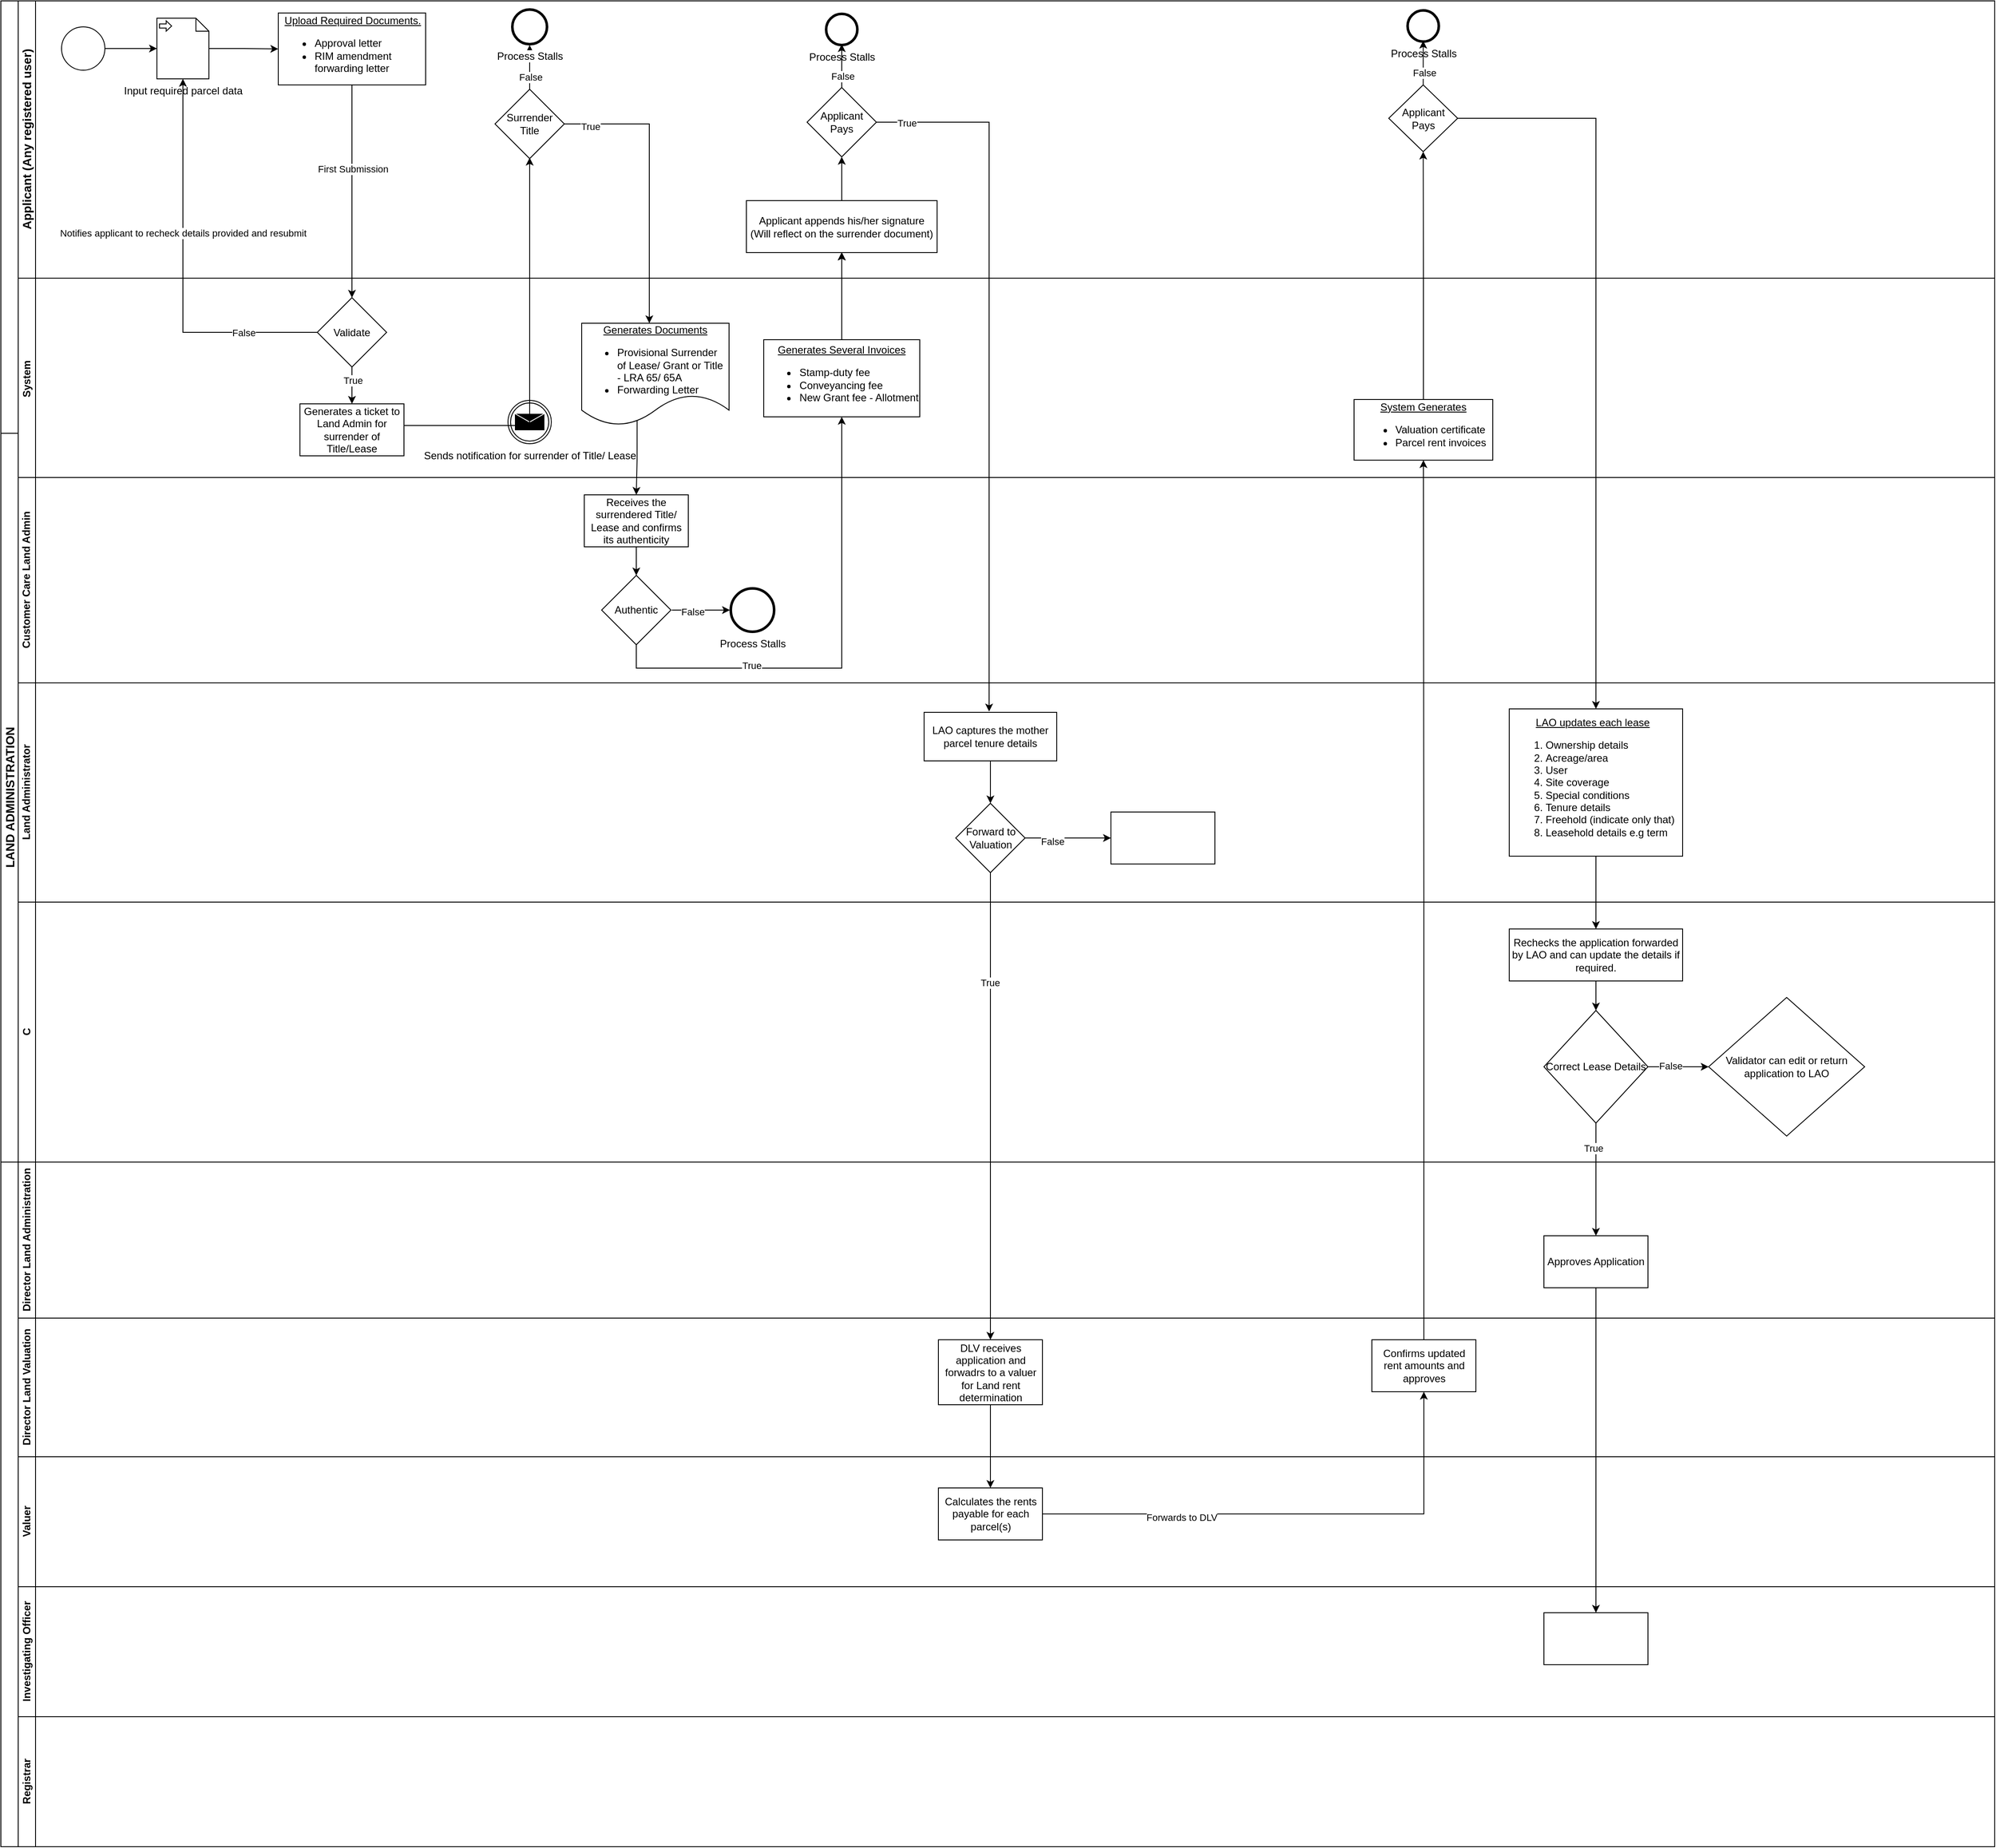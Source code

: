 <mxfile version="21.6.6" type="github">
  <diagram name="Page-1" id="QfS9Sa3TnVQrU7oADAke">
    <mxGraphModel dx="821" dy="2032" grid="1" gridSize="10" guides="1" tooltips="1" connect="1" arrows="1" fold="1" page="1" pageScale="1" pageWidth="850" pageHeight="1100" math="0" shadow="0">
      <root>
        <mxCell id="0" />
        <mxCell id="1" parent="0" />
        <mxCell id="KfbNvTpqd5w1IkqLsqLH-63" value="" style="swimlane;html=1;childLayout=stackLayout;resizeParent=1;resizeParentMax=0;horizontal=0;startSize=20;horizontalStack=0;whiteSpace=wrap;" vertex="1" parent="1">
          <mxGeometry x="40" y="-30" width="2300" height="2130" as="geometry" />
        </mxCell>
        <mxCell id="KfbNvTpqd5w1IkqLsqLH-64" value="&lt;font style=&quot;font-size: 14px;&quot;&gt;Applicant (Any registered user)&lt;/font&gt;" style="swimlane;html=1;startSize=20;horizontal=0;" vertex="1" parent="KfbNvTpqd5w1IkqLsqLH-63">
          <mxGeometry x="20" width="2280" height="320" as="geometry" />
        </mxCell>
        <mxCell id="KfbNvTpqd5w1IkqLsqLH-75" value="" style="edgeStyle=orthogonalEdgeStyle;rounded=0;orthogonalLoop=1;jettySize=auto;html=1;" edge="1" parent="KfbNvTpqd5w1IkqLsqLH-64" source="KfbNvTpqd5w1IkqLsqLH-72">
          <mxGeometry relative="1" as="geometry">
            <mxPoint x="160" y="55" as="targetPoint" />
          </mxGeometry>
        </mxCell>
        <mxCell id="KfbNvTpqd5w1IkqLsqLH-72" value="" style="points=[[0.145,0.145,0],[0.5,0,0],[0.855,0.145,0],[1,0.5,0],[0.855,0.855,0],[0.5,1,0],[0.145,0.855,0],[0,0.5,0]];shape=mxgraph.bpmn.event;html=1;verticalLabelPosition=bottom;labelBackgroundColor=#ffffff;verticalAlign=top;align=center;perimeter=ellipsePerimeter;outlineConnect=0;aspect=fixed;outline=standard;symbol=general;" vertex="1" parent="KfbNvTpqd5w1IkqLsqLH-64">
          <mxGeometry x="50" y="30" width="50" height="50" as="geometry" />
        </mxCell>
        <mxCell id="KfbNvTpqd5w1IkqLsqLH-76" value="&lt;div style=&quot;text-align: center;&quot;&gt;&lt;span style=&quot;background-color: initial;&quot;&gt;&lt;u&gt;Upload Required Documents.&lt;/u&gt;&lt;/span&gt;&lt;/div&gt;&lt;div style=&quot;&quot;&gt;&lt;ul&gt;&lt;li&gt;&lt;span style=&quot;background-color: initial;&quot;&gt;Approval letter&lt;br&gt;&lt;/span&gt;&lt;/li&gt;&lt;li&gt;&lt;span style=&quot;background-color: initial;&quot;&gt;RIM amendment forwarding letter&amp;nbsp;&lt;br&gt;&lt;/span&gt;&lt;/li&gt;&lt;/ul&gt;&lt;/div&gt;" style="whiteSpace=wrap;html=1;align=left;" vertex="1" parent="KfbNvTpqd5w1IkqLsqLH-64">
          <mxGeometry x="300" y="14" width="170" height="83" as="geometry" />
        </mxCell>
        <mxCell id="KfbNvTpqd5w1IkqLsqLH-78" value="" style="edgeStyle=orthogonalEdgeStyle;rounded=0;orthogonalLoop=1;jettySize=auto;html=1;" edge="1" parent="KfbNvTpqd5w1IkqLsqLH-64" source="KfbNvTpqd5w1IkqLsqLH-68" target="KfbNvTpqd5w1IkqLsqLH-76">
          <mxGeometry relative="1" as="geometry" />
        </mxCell>
        <mxCell id="KfbNvTpqd5w1IkqLsqLH-68" value="Input required parcel data" style="shape=mxgraph.bpmn.data;labelPosition=center;verticalLabelPosition=bottom;align=center;verticalAlign=top;size=15;html=1;bpmnTransferType=input;" vertex="1" parent="KfbNvTpqd5w1IkqLsqLH-64">
          <mxGeometry x="160" y="20" width="60" height="70" as="geometry" />
        </mxCell>
        <mxCell id="KfbNvTpqd5w1IkqLsqLH-121" value="" style="edgeStyle=orthogonalEdgeStyle;rounded=0;orthogonalLoop=1;jettySize=auto;html=1;" edge="1" parent="KfbNvTpqd5w1IkqLsqLH-64" source="KfbNvTpqd5w1IkqLsqLH-116">
          <mxGeometry relative="1" as="geometry">
            <mxPoint x="590" y="51" as="targetPoint" />
          </mxGeometry>
        </mxCell>
        <mxCell id="KfbNvTpqd5w1IkqLsqLH-123" value="False" style="edgeLabel;html=1;align=center;verticalAlign=middle;resizable=0;points=[];" vertex="1" connectable="0" parent="KfbNvTpqd5w1IkqLsqLH-121">
          <mxGeometry x="-0.456" y="-1" relative="1" as="geometry">
            <mxPoint as="offset" />
          </mxGeometry>
        </mxCell>
        <mxCell id="KfbNvTpqd5w1IkqLsqLH-116" value="Surrender Title" style="rhombus;whiteSpace=wrap;html=1;align=center;" vertex="1" parent="KfbNvTpqd5w1IkqLsqLH-64">
          <mxGeometry x="550" y="102" width="80" height="80" as="geometry" />
        </mxCell>
        <mxCell id="KfbNvTpqd5w1IkqLsqLH-122" value="Process Stalls" style="points=[[0.145,0.145,0],[0.5,0,0],[0.855,0.145,0],[1,0.5,0],[0.855,0.855,0],[0.5,1,0],[0.145,0.855,0],[0,0.5,0]];shape=mxgraph.bpmn.event;html=1;verticalLabelPosition=bottom;labelBackgroundColor=#ffffff;verticalAlign=top;align=center;perimeter=ellipsePerimeter;outlineConnect=0;aspect=fixed;outline=end;symbol=terminate2;" vertex="1" parent="KfbNvTpqd5w1IkqLsqLH-64">
          <mxGeometry x="570" y="10" width="40" height="40" as="geometry" />
        </mxCell>
        <mxCell id="KfbNvTpqd5w1IkqLsqLH-132" value="Process Stalls" style="points=[[0.145,0.145,0],[0.5,0,0],[0.855,0.145,0],[1,0.5,0],[0.855,0.855,0],[0.5,1,0],[0.145,0.855,0],[0,0.5,0]];shape=mxgraph.bpmn.event;html=1;verticalLabelPosition=bottom;labelBackgroundColor=#ffffff;verticalAlign=top;align=center;perimeter=ellipsePerimeter;outlineConnect=0;aspect=fixed;outline=end;symbol=terminate2;" vertex="1" parent="KfbNvTpqd5w1IkqLsqLH-64">
          <mxGeometry x="932" y="15" width="36" height="36" as="geometry" />
        </mxCell>
        <mxCell id="KfbNvTpqd5w1IkqLsqLH-133" value="" style="edgeStyle=orthogonalEdgeStyle;rounded=0;orthogonalLoop=1;jettySize=auto;html=1;" edge="1" parent="KfbNvTpqd5w1IkqLsqLH-64">
          <mxGeometry relative="1" as="geometry">
            <mxPoint x="950" y="101" as="sourcePoint" />
            <mxPoint x="950" y="50" as="targetPoint" />
          </mxGeometry>
        </mxCell>
        <mxCell id="KfbNvTpqd5w1IkqLsqLH-134" value="False" style="edgeLabel;html=1;align=center;verticalAlign=middle;resizable=0;points=[];" vertex="1" connectable="0" parent="KfbNvTpqd5w1IkqLsqLH-133">
          <mxGeometry x="-0.456" y="-1" relative="1" as="geometry">
            <mxPoint as="offset" />
          </mxGeometry>
        </mxCell>
        <mxCell id="KfbNvTpqd5w1IkqLsqLH-262" value="Applicant Pays" style="rhombus;whiteSpace=wrap;html=1;" vertex="1" parent="KfbNvTpqd5w1IkqLsqLH-64">
          <mxGeometry x="1581" y="97" width="79.5" height="77" as="geometry" />
        </mxCell>
        <mxCell id="KfbNvTpqd5w1IkqLsqLH-264" value="Process Stalls" style="points=[[0.145,0.145,0],[0.5,0,0],[0.855,0.145,0],[1,0.5,0],[0.855,0.855,0],[0.5,1,0],[0.145,0.855,0],[0,0.5,0]];shape=mxgraph.bpmn.event;html=1;verticalLabelPosition=bottom;labelBackgroundColor=#ffffff;verticalAlign=top;align=center;perimeter=ellipsePerimeter;outlineConnect=0;aspect=fixed;outline=end;symbol=terminate2;" vertex="1" parent="KfbNvTpqd5w1IkqLsqLH-64">
          <mxGeometry x="1602.75" y="11" width="36" height="36" as="geometry" />
        </mxCell>
        <mxCell id="KfbNvTpqd5w1IkqLsqLH-265" value="" style="edgeStyle=orthogonalEdgeStyle;rounded=0;orthogonalLoop=1;jettySize=auto;html=1;" edge="1" parent="KfbNvTpqd5w1IkqLsqLH-64">
          <mxGeometry relative="1" as="geometry">
            <mxPoint x="1620.75" y="97" as="sourcePoint" />
            <mxPoint x="1620.75" y="46" as="targetPoint" />
          </mxGeometry>
        </mxCell>
        <mxCell id="KfbNvTpqd5w1IkqLsqLH-266" value="False" style="edgeLabel;html=1;align=center;verticalAlign=middle;resizable=0;points=[];" vertex="1" connectable="0" parent="KfbNvTpqd5w1IkqLsqLH-265">
          <mxGeometry x="-0.456" y="-1" relative="1" as="geometry">
            <mxPoint as="offset" />
          </mxGeometry>
        </mxCell>
        <mxCell id="KfbNvTpqd5w1IkqLsqLH-65" value="System&amp;nbsp;" style="swimlane;html=1;startSize=20;horizontal=0;" vertex="1" parent="KfbNvTpqd5w1IkqLsqLH-63">
          <mxGeometry x="20" y="320" width="2280" height="230" as="geometry" />
        </mxCell>
        <mxCell id="KfbNvTpqd5w1IkqLsqLH-82" value="Validate" style="rhombus;whiteSpace=wrap;html=1;align=center;" vertex="1" parent="KfbNvTpqd5w1IkqLsqLH-65">
          <mxGeometry x="345" y="22.5" width="80" height="80" as="geometry" />
        </mxCell>
        <mxCell id="KfbNvTpqd5w1IkqLsqLH-89" value="Generates a ticket to Land Admin for surrender of Title/Lease" style="whiteSpace=wrap;html=1;" vertex="1" parent="KfbNvTpqd5w1IkqLsqLH-65">
          <mxGeometry x="325" y="145" width="120" height="60" as="geometry" />
        </mxCell>
        <mxCell id="KfbNvTpqd5w1IkqLsqLH-90" value="" style="edgeStyle=orthogonalEdgeStyle;rounded=0;orthogonalLoop=1;jettySize=auto;html=1;" edge="1" parent="KfbNvTpqd5w1IkqLsqLH-65" source="KfbNvTpqd5w1IkqLsqLH-82" target="KfbNvTpqd5w1IkqLsqLH-89">
          <mxGeometry relative="1" as="geometry" />
        </mxCell>
        <mxCell id="KfbNvTpqd5w1IkqLsqLH-91" value="True" style="edgeLabel;html=1;align=center;verticalAlign=middle;resizable=0;points=[];" vertex="1" connectable="0" parent="KfbNvTpqd5w1IkqLsqLH-90">
          <mxGeometry x="-0.298" y="1" relative="1" as="geometry">
            <mxPoint as="offset" />
          </mxGeometry>
        </mxCell>
        <mxCell id="KfbNvTpqd5w1IkqLsqLH-112" value="Sends notification for surrender of Title/ Lease" style="points=[[0.145,0.145,0],[0.5,0,0],[0.855,0.145,0],[1,0.5,0],[0.855,0.855,0],[0.5,1,0],[0.145,0.855,0],[0,0.5,0]];shape=mxgraph.bpmn.event;html=1;verticalLabelPosition=bottom;labelBackgroundColor=#ffffff;verticalAlign=top;align=center;perimeter=ellipsePerimeter;outlineConnect=0;aspect=fixed;outline=throwing;symbol=message;" vertex="1" parent="KfbNvTpqd5w1IkqLsqLH-65">
          <mxGeometry x="565" y="141" width="50" height="50" as="geometry" />
        </mxCell>
        <mxCell id="KfbNvTpqd5w1IkqLsqLH-128" value="&lt;u&gt;&lt;br&gt;Generates Documents&lt;br&gt;&lt;/u&gt;&lt;ul&gt;&lt;li style=&quot;text-align: left;&quot;&gt;Provisional Surrender of Lease/ Grant or Title - LRA 65/ 65A&lt;/li&gt;&lt;li style=&quot;text-align: left;&quot;&gt;Forwarding Letter&lt;/li&gt;&lt;/ul&gt;" style="shape=document;whiteSpace=wrap;html=1;boundedLbl=1;" vertex="1" parent="KfbNvTpqd5w1IkqLsqLH-65">
          <mxGeometry x="650" y="52" width="170" height="118" as="geometry" />
        </mxCell>
        <mxCell id="KfbNvTpqd5w1IkqLsqLH-131" value="" style="edgeStyle=orthogonalEdgeStyle;rounded=0;orthogonalLoop=1;jettySize=auto;html=1;" edge="1" parent="KfbNvTpqd5w1IkqLsqLH-65" source="KfbNvTpqd5w1IkqLsqLH-101">
          <mxGeometry relative="1" as="geometry">
            <mxPoint x="950" y="-30" as="targetPoint" />
          </mxGeometry>
        </mxCell>
        <mxCell id="KfbNvTpqd5w1IkqLsqLH-270" value="" style="edgeStyle=orthogonalEdgeStyle;rounded=0;orthogonalLoop=1;jettySize=auto;html=1;" edge="1" parent="KfbNvTpqd5w1IkqLsqLH-65" source="KfbNvTpqd5w1IkqLsqLH-101" target="KfbNvTpqd5w1IkqLsqLH-269">
          <mxGeometry relative="1" as="geometry" />
        </mxCell>
        <mxCell id="KfbNvTpqd5w1IkqLsqLH-101" value="&lt;u&gt;Generates Several Invoices&lt;/u&gt;&lt;br&gt;&lt;ul style=&quot;&quot;&gt;&lt;li style=&quot;text-align: left;&quot;&gt;Stamp-duty fee&lt;/li&gt;&lt;li style=&quot;text-align: left;&quot;&gt;Conveyancing fee&lt;/li&gt;&lt;li style=&quot;text-align: left;&quot;&gt;New Grant fee - Allotment&lt;/li&gt;&lt;/ul&gt;" style="whiteSpace=wrap;html=1;" vertex="1" parent="KfbNvTpqd5w1IkqLsqLH-65">
          <mxGeometry x="860" y="71" width="180" height="89" as="geometry" />
        </mxCell>
        <mxCell id="KfbNvTpqd5w1IkqLsqLH-130" value="Applicant Pays" style="rhombus;whiteSpace=wrap;html=1;" vertex="1" parent="KfbNvTpqd5w1IkqLsqLH-65">
          <mxGeometry x="910" y="-220" width="80" height="80" as="geometry" />
        </mxCell>
        <mxCell id="KfbNvTpqd5w1IkqLsqLH-271" value="" style="edgeStyle=orthogonalEdgeStyle;rounded=0;orthogonalLoop=1;jettySize=auto;html=1;" edge="1" parent="KfbNvTpqd5w1IkqLsqLH-65" source="KfbNvTpqd5w1IkqLsqLH-269" target="KfbNvTpqd5w1IkqLsqLH-130">
          <mxGeometry relative="1" as="geometry" />
        </mxCell>
        <mxCell id="KfbNvTpqd5w1IkqLsqLH-269" value="Applicant appends his/her signature&lt;br&gt;(Will reflect on the surrender document)" style="whiteSpace=wrap;html=1;" vertex="1" parent="KfbNvTpqd5w1IkqLsqLH-65">
          <mxGeometry x="840" y="-89.5" width="220" height="60" as="geometry" />
        </mxCell>
        <mxCell id="KfbNvTpqd5w1IkqLsqLH-66" value="Customer Care Land Admin" style="swimlane;html=1;startSize=20;horizontal=0;" vertex="1" parent="KfbNvTpqd5w1IkqLsqLH-63">
          <mxGeometry x="20" y="550" width="2280" height="237" as="geometry" />
        </mxCell>
        <mxCell id="KfbNvTpqd5w1IkqLsqLH-97" value="" style="edgeStyle=orthogonalEdgeStyle;rounded=0;orthogonalLoop=1;jettySize=auto;html=1;" edge="1" parent="KfbNvTpqd5w1IkqLsqLH-66" source="KfbNvTpqd5w1IkqLsqLH-94" target="KfbNvTpqd5w1IkqLsqLH-96">
          <mxGeometry relative="1" as="geometry" />
        </mxCell>
        <mxCell id="KfbNvTpqd5w1IkqLsqLH-94" value="Receives the surrendered Title/ Lease and confirms its authenticity" style="whiteSpace=wrap;html=1;" vertex="1" parent="KfbNvTpqd5w1IkqLsqLH-66">
          <mxGeometry x="653" y="20" width="120" height="60" as="geometry" />
        </mxCell>
        <mxCell id="KfbNvTpqd5w1IkqLsqLH-99" value="" style="edgeStyle=orthogonalEdgeStyle;rounded=0;orthogonalLoop=1;jettySize=auto;html=1;" edge="1" parent="KfbNvTpqd5w1IkqLsqLH-66">
          <mxGeometry relative="1" as="geometry">
            <mxPoint x="754" y="153" as="sourcePoint" />
            <mxPoint x="821" y="153" as="targetPoint" />
          </mxGeometry>
        </mxCell>
        <mxCell id="KfbNvTpqd5w1IkqLsqLH-104" value="False" style="edgeLabel;html=1;align=center;verticalAlign=middle;resizable=0;points=[];" vertex="1" connectable="0" parent="KfbNvTpqd5w1IkqLsqLH-99">
          <mxGeometry x="-0.304" y="-2" relative="1" as="geometry">
            <mxPoint as="offset" />
          </mxGeometry>
        </mxCell>
        <mxCell id="KfbNvTpqd5w1IkqLsqLH-96" value="Authentic" style="rhombus;whiteSpace=wrap;html=1;" vertex="1" parent="KfbNvTpqd5w1IkqLsqLH-66">
          <mxGeometry x="673" y="113" width="80" height="80" as="geometry" />
        </mxCell>
        <mxCell id="KfbNvTpqd5w1IkqLsqLH-100" value="Process Stalls" style="points=[[0.145,0.145,0],[0.5,0,0],[0.855,0.145,0],[1,0.5,0],[0.855,0.855,0],[0.5,1,0],[0.145,0.855,0],[0,0.5,0]];shape=mxgraph.bpmn.event;html=1;verticalLabelPosition=bottom;labelBackgroundColor=#ffffff;verticalAlign=top;align=center;perimeter=ellipsePerimeter;outlineConnect=0;aspect=fixed;outline=end;symbol=terminate2;" vertex="1" parent="KfbNvTpqd5w1IkqLsqLH-66">
          <mxGeometry x="822" y="128" width="50" height="50" as="geometry" />
        </mxCell>
        <mxCell id="KfbNvTpqd5w1IkqLsqLH-67" value="Land Administrator" style="swimlane;html=1;startSize=20;horizontal=0;" vertex="1" parent="KfbNvTpqd5w1IkqLsqLH-63">
          <mxGeometry x="20" y="787" width="2280" height="253" as="geometry" />
        </mxCell>
        <mxCell id="KfbNvTpqd5w1IkqLsqLH-248" value="" style="edgeStyle=orthogonalEdgeStyle;rounded=0;orthogonalLoop=1;jettySize=auto;html=1;" edge="1" parent="KfbNvTpqd5w1IkqLsqLH-67" source="KfbNvTpqd5w1IkqLsqLH-135" target="KfbNvTpqd5w1IkqLsqLH-247">
          <mxGeometry relative="1" as="geometry" />
        </mxCell>
        <mxCell id="KfbNvTpqd5w1IkqLsqLH-135" value="LAO captures the mother parcel tenure details" style="whiteSpace=wrap;html=1;" vertex="1" parent="KfbNvTpqd5w1IkqLsqLH-67">
          <mxGeometry x="1045" y="34" width="153" height="56" as="geometry" />
        </mxCell>
        <mxCell id="KfbNvTpqd5w1IkqLsqLH-253" value="" style="edgeStyle=orthogonalEdgeStyle;rounded=0;orthogonalLoop=1;jettySize=auto;html=1;" edge="1" parent="KfbNvTpqd5w1IkqLsqLH-67" source="KfbNvTpqd5w1IkqLsqLH-247" target="KfbNvTpqd5w1IkqLsqLH-252">
          <mxGeometry relative="1" as="geometry" />
        </mxCell>
        <mxCell id="KfbNvTpqd5w1IkqLsqLH-254" value="False" style="edgeLabel;html=1;align=center;verticalAlign=middle;resizable=0;points=[];" vertex="1" connectable="0" parent="KfbNvTpqd5w1IkqLsqLH-253">
          <mxGeometry x="-0.364" y="-4" relative="1" as="geometry">
            <mxPoint as="offset" />
          </mxGeometry>
        </mxCell>
        <mxCell id="KfbNvTpqd5w1IkqLsqLH-247" value="Forward to Valuation" style="rhombus;whiteSpace=wrap;html=1;" vertex="1" parent="KfbNvTpqd5w1IkqLsqLH-67">
          <mxGeometry x="1081.5" y="139" width="80" height="80" as="geometry" />
        </mxCell>
        <mxCell id="KfbNvTpqd5w1IkqLsqLH-252" value="" style="whiteSpace=wrap;html=1;" vertex="1" parent="KfbNvTpqd5w1IkqLsqLH-67">
          <mxGeometry x="1260.5" y="149" width="120" height="60" as="geometry" />
        </mxCell>
        <mxCell id="KfbNvTpqd5w1IkqLsqLH-278" value="" style="edgeStyle=orthogonalEdgeStyle;rounded=0;orthogonalLoop=1;jettySize=auto;html=1;" edge="1" parent="KfbNvTpqd5w1IkqLsqLH-67" source="KfbNvTpqd5w1IkqLsqLH-267" target="KfbNvTpqd5w1IkqLsqLH-277">
          <mxGeometry relative="1" as="geometry" />
        </mxCell>
        <mxCell id="KfbNvTpqd5w1IkqLsqLH-267" value="&lt;div style=&quot;text-align: center;&quot;&gt;&lt;u style=&quot;background-color: initial;&quot;&gt;LAO updates each lease&lt;/u&gt;&lt;/div&gt;&lt;ol style=&quot;&quot;&gt;&lt;li style=&quot;&quot; data-sourcepos=&quot;25:1-25:20&quot;&gt;Ownership details&lt;/li&gt;&lt;li style=&quot;&quot; data-sourcepos=&quot;26:1-26:15&quot;&gt;Acreage/area&lt;/li&gt;&lt;li style=&quot;&quot; data-sourcepos=&quot;27:1-27:7&quot;&gt;User&lt;/li&gt;&lt;li style=&quot;&quot; data-sourcepos=&quot;28:1-28:16&quot;&gt;Site coverage&lt;/li&gt;&lt;li style=&quot;&quot; data-sourcepos=&quot;29:1-29:21&quot;&gt;Special conditions&lt;/li&gt;&lt;li style=&quot;&quot; data-sourcepos=&quot;30:1-30:17&quot;&gt;Tenure details&lt;/li&gt;&lt;li style=&quot;&quot; data-sourcepos=&quot;31:1-31:32&quot;&gt;Freehold (indicate only that)&lt;/li&gt;&lt;li style=&quot;&quot; data-sourcepos=&quot;32:1-33:0&quot;&gt;Leasehold details e.g term&lt;/li&gt;&lt;/ol&gt;" style="whiteSpace=wrap;html=1;align=left;" vertex="1" parent="KfbNvTpqd5w1IkqLsqLH-67">
          <mxGeometry x="1720" y="30" width="200" height="170" as="geometry" />
        </mxCell>
        <mxCell id="KfbNvTpqd5w1IkqLsqLH-277" value="Rechecks the application forwarded by LAO and can update the details if required." style="whiteSpace=wrap;html=1;align=center;" vertex="1" parent="KfbNvTpqd5w1IkqLsqLH-67">
          <mxGeometry x="1720" y="284" width="200" height="60" as="geometry" />
        </mxCell>
        <mxCell id="KfbNvTpqd5w1IkqLsqLH-83" value="" style="edgeStyle=orthogonalEdgeStyle;rounded=0;orthogonalLoop=1;jettySize=auto;html=1;" edge="1" parent="KfbNvTpqd5w1IkqLsqLH-63" source="KfbNvTpqd5w1IkqLsqLH-76" target="KfbNvTpqd5w1IkqLsqLH-82">
          <mxGeometry relative="1" as="geometry" />
        </mxCell>
        <mxCell id="KfbNvTpqd5w1IkqLsqLH-85" value="First Submission" style="edgeLabel;html=1;align=center;verticalAlign=middle;resizable=0;points=[];" vertex="1" connectable="0" parent="KfbNvTpqd5w1IkqLsqLH-83">
          <mxGeometry x="-0.209" y="1" relative="1" as="geometry">
            <mxPoint as="offset" />
          </mxGeometry>
        </mxCell>
        <mxCell id="KfbNvTpqd5w1IkqLsqLH-87" value="" style="edgeStyle=orthogonalEdgeStyle;rounded=0;orthogonalLoop=1;jettySize=auto;html=1;exitX=0;exitY=0.5;exitDx=0;exitDy=0;" edge="1" parent="KfbNvTpqd5w1IkqLsqLH-63" source="KfbNvTpqd5w1IkqLsqLH-82" target="KfbNvTpqd5w1IkqLsqLH-68">
          <mxGeometry relative="1" as="geometry">
            <mxPoint x="580" y="97" as="targetPoint" />
            <Array as="points">
              <mxPoint x="210" y="382" />
            </Array>
          </mxGeometry>
        </mxCell>
        <mxCell id="KfbNvTpqd5w1IkqLsqLH-88" value="False" style="edgeLabel;html=1;align=center;verticalAlign=middle;resizable=0;points=[];" vertex="1" connectable="0" parent="KfbNvTpqd5w1IkqLsqLH-87">
          <mxGeometry x="-0.617" y="-1" relative="1" as="geometry">
            <mxPoint y="1" as="offset" />
          </mxGeometry>
        </mxCell>
        <mxCell id="KfbNvTpqd5w1IkqLsqLH-115" value="Notifies applicant to recheck details provided and resubmit" style="edgeLabel;html=1;align=center;verticalAlign=middle;resizable=0;points=[];" vertex="1" connectable="0" parent="KfbNvTpqd5w1IkqLsqLH-87">
          <mxGeometry x="0.206" relative="1" as="geometry">
            <mxPoint as="offset" />
          </mxGeometry>
        </mxCell>
        <mxCell id="KfbNvTpqd5w1IkqLsqLH-102" value="" style="edgeStyle=orthogonalEdgeStyle;rounded=0;orthogonalLoop=1;jettySize=auto;html=1;exitX=0.5;exitY=1;exitDx=0;exitDy=0;" edge="1" parent="KfbNvTpqd5w1IkqLsqLH-63" source="KfbNvTpqd5w1IkqLsqLH-96" target="KfbNvTpqd5w1IkqLsqLH-101">
          <mxGeometry relative="1" as="geometry">
            <Array as="points">
              <mxPoint x="733" y="770" />
              <mxPoint x="970" y="770" />
            </Array>
          </mxGeometry>
        </mxCell>
        <mxCell id="KfbNvTpqd5w1IkqLsqLH-125" value="True" style="edgeLabel;html=1;align=center;verticalAlign=middle;resizable=0;points=[];" vertex="1" connectable="0" parent="KfbNvTpqd5w1IkqLsqLH-102">
          <mxGeometry x="-0.425" y="3" relative="1" as="geometry">
            <mxPoint as="offset" />
          </mxGeometry>
        </mxCell>
        <mxCell id="KfbNvTpqd5w1IkqLsqLH-110" value="" style="edgeStyle=orthogonalEdgeStyle;rounded=0;orthogonalLoop=1;jettySize=auto;html=1;exitX=1;exitY=0.5;exitDx=0;exitDy=0;" edge="1" parent="KfbNvTpqd5w1IkqLsqLH-63" source="KfbNvTpqd5w1IkqLsqLH-89">
          <mxGeometry relative="1" as="geometry">
            <mxPoint x="490" y="480" as="sourcePoint" />
            <mxPoint x="610" y="181" as="targetPoint" />
            <Array as="points">
              <mxPoint x="465" y="490" />
              <mxPoint x="610" y="490" />
            </Array>
          </mxGeometry>
        </mxCell>
        <mxCell id="KfbNvTpqd5w1IkqLsqLH-129" value="" style="edgeStyle=orthogonalEdgeStyle;rounded=0;orthogonalLoop=1;jettySize=auto;html=1;exitX=0.376;exitY=0.949;exitDx=0;exitDy=0;exitPerimeter=0;entryX=0.5;entryY=0;entryDx=0;entryDy=0;" edge="1" parent="KfbNvTpqd5w1IkqLsqLH-63" source="KfbNvTpqd5w1IkqLsqLH-128" target="KfbNvTpqd5w1IkqLsqLH-94">
          <mxGeometry relative="1" as="geometry">
            <mxPoint x="734" y="371" as="sourcePoint" />
            <mxPoint x="734" y="451" as="targetPoint" />
            <Array as="points" />
          </mxGeometry>
        </mxCell>
        <mxCell id="KfbNvTpqd5w1IkqLsqLH-136" value="" style="edgeStyle=orthogonalEdgeStyle;rounded=0;orthogonalLoop=1;jettySize=auto;html=1;" edge="1" parent="KfbNvTpqd5w1IkqLsqLH-63" source="KfbNvTpqd5w1IkqLsqLH-130">
          <mxGeometry relative="1" as="geometry">
            <mxPoint x="1140" y="820" as="targetPoint" />
            <Array as="points">
              <mxPoint x="1140" y="140" />
            </Array>
          </mxGeometry>
        </mxCell>
        <mxCell id="KfbNvTpqd5w1IkqLsqLH-137" value="True" style="edgeLabel;html=1;align=center;verticalAlign=middle;resizable=0;points=[];" vertex="1" connectable="0" parent="KfbNvTpqd5w1IkqLsqLH-136">
          <mxGeometry x="-0.914" y="-1" relative="1" as="geometry">
            <mxPoint as="offset" />
          </mxGeometry>
        </mxCell>
        <mxCell id="KfbNvTpqd5w1IkqLsqLH-140" value="C" style="swimlane;html=1;startSize=20;horizontal=0;" vertex="1" parent="KfbNvTpqd5w1IkqLsqLH-63">
          <mxGeometry x="20" y="1040" width="2280" height="300" as="geometry" />
        </mxCell>
        <mxCell id="KfbNvTpqd5w1IkqLsqLH-296" value="" style="edgeStyle=orthogonalEdgeStyle;rounded=0;orthogonalLoop=1;jettySize=auto;html=1;" edge="1" parent="KfbNvTpqd5w1IkqLsqLH-140" source="KfbNvTpqd5w1IkqLsqLH-279" target="KfbNvTpqd5w1IkqLsqLH-295">
          <mxGeometry relative="1" as="geometry" />
        </mxCell>
        <mxCell id="KfbNvTpqd5w1IkqLsqLH-297" value="False" style="edgeLabel;html=1;align=center;verticalAlign=middle;resizable=0;points=[];" vertex="1" connectable="0" parent="KfbNvTpqd5w1IkqLsqLH-296">
          <mxGeometry x="-0.267" y="1" relative="1" as="geometry">
            <mxPoint as="offset" />
          </mxGeometry>
        </mxCell>
        <mxCell id="KfbNvTpqd5w1IkqLsqLH-279" value="Correct Lease Details" style="rhombus;whiteSpace=wrap;html=1;align=center;" vertex="1" parent="KfbNvTpqd5w1IkqLsqLH-140">
          <mxGeometry x="1760" y="125" width="120" height="130" as="geometry" />
        </mxCell>
        <mxCell id="KfbNvTpqd5w1IkqLsqLH-295" value="Validator can edit or return application to LAO" style="rhombus;whiteSpace=wrap;html=1;" vertex="1" parent="KfbNvTpqd5w1IkqLsqLH-140">
          <mxGeometry x="1950" y="110" width="180" height="160" as="geometry" />
        </mxCell>
        <mxCell id="KfbNvTpqd5w1IkqLsqLH-142" value="Director Land Administration" style="swimlane;html=1;startSize=20;horizontal=0;" vertex="1" parent="KfbNvTpqd5w1IkqLsqLH-63">
          <mxGeometry x="20" y="1340" width="2280" height="180" as="geometry" />
        </mxCell>
        <mxCell id="KfbNvTpqd5w1IkqLsqLH-260" value="&lt;u&gt;System Generates&lt;br&gt;&lt;/u&gt;&lt;ul&gt;&lt;li style=&quot;text-align: left; border-color: var(--border-color);&quot;&gt;Valuation certificate&lt;/li&gt;&lt;li style=&quot;text-align: left; border-color: var(--border-color);&quot;&gt;Parcel rent invoices&lt;/li&gt;&lt;/ul&gt;" style="whiteSpace=wrap;html=1;align=center;" vertex="1" parent="KfbNvTpqd5w1IkqLsqLH-142">
          <mxGeometry x="1541" y="-880" width="160" height="70" as="geometry" />
        </mxCell>
        <mxCell id="KfbNvTpqd5w1IkqLsqLH-298" value="Approves Application" style="whiteSpace=wrap;html=1;" vertex="1" parent="KfbNvTpqd5w1IkqLsqLH-142">
          <mxGeometry x="1760" y="85" width="120" height="60" as="geometry" />
        </mxCell>
        <mxCell id="KfbNvTpqd5w1IkqLsqLH-196" value="Director Land Valuation" style="swimlane;html=1;startSize=20;horizontal=0;" vertex="1" parent="KfbNvTpqd5w1IkqLsqLH-63">
          <mxGeometry x="20" y="1520" width="2280" height="160" as="geometry" />
        </mxCell>
        <mxCell id="KfbNvTpqd5w1IkqLsqLH-249" value="DLV receives application and forwadrs to a valuer for Land rent determination" style="whiteSpace=wrap;html=1;" vertex="1" parent="KfbNvTpqd5w1IkqLsqLH-196">
          <mxGeometry x="1061.5" y="25" width="120" height="75" as="geometry" />
        </mxCell>
        <mxCell id="KfbNvTpqd5w1IkqLsqLH-257" value="Confirms updated rent amounts and approves" style="whiteSpace=wrap;html=1;" vertex="1" parent="KfbNvTpqd5w1IkqLsqLH-196">
          <mxGeometry x="1561.5" y="25" width="120" height="60" as="geometry" />
        </mxCell>
        <mxCell id="KfbNvTpqd5w1IkqLsqLH-246" value="Valuer" style="swimlane;html=1;startSize=20;horizontal=0;" vertex="1" parent="KfbNvTpqd5w1IkqLsqLH-63">
          <mxGeometry x="20" y="1680" width="2280" height="150" as="geometry" />
        </mxCell>
        <mxCell id="KfbNvTpqd5w1IkqLsqLH-255" value="Calculates the rents payable for each parcel(s)" style="whiteSpace=wrap;html=1;" vertex="1" parent="KfbNvTpqd5w1IkqLsqLH-246">
          <mxGeometry x="1061.5" y="36" width="120" height="60" as="geometry" />
        </mxCell>
        <mxCell id="KfbNvTpqd5w1IkqLsqLH-250" value="" style="edgeStyle=orthogonalEdgeStyle;rounded=0;orthogonalLoop=1;jettySize=auto;html=1;" edge="1" parent="KfbNvTpqd5w1IkqLsqLH-63" source="KfbNvTpqd5w1IkqLsqLH-247" target="KfbNvTpqd5w1IkqLsqLH-249">
          <mxGeometry relative="1" as="geometry" />
        </mxCell>
        <mxCell id="KfbNvTpqd5w1IkqLsqLH-251" value="True" style="edgeLabel;html=1;align=center;verticalAlign=middle;resizable=0;points=[];" vertex="1" connectable="0" parent="KfbNvTpqd5w1IkqLsqLH-250">
          <mxGeometry x="-0.528" y="-1" relative="1" as="geometry">
            <mxPoint as="offset" />
          </mxGeometry>
        </mxCell>
        <mxCell id="KfbNvTpqd5w1IkqLsqLH-256" value="" style="edgeStyle=orthogonalEdgeStyle;rounded=0;orthogonalLoop=1;jettySize=auto;html=1;" edge="1" parent="KfbNvTpqd5w1IkqLsqLH-63" source="KfbNvTpqd5w1IkqLsqLH-249" target="KfbNvTpqd5w1IkqLsqLH-255">
          <mxGeometry relative="1" as="geometry" />
        </mxCell>
        <mxCell id="KfbNvTpqd5w1IkqLsqLH-258" value="" style="edgeStyle=orthogonalEdgeStyle;rounded=0;orthogonalLoop=1;jettySize=auto;html=1;" edge="1" parent="KfbNvTpqd5w1IkqLsqLH-63" source="KfbNvTpqd5w1IkqLsqLH-255" target="KfbNvTpqd5w1IkqLsqLH-257">
          <mxGeometry relative="1" as="geometry" />
        </mxCell>
        <mxCell id="KfbNvTpqd5w1IkqLsqLH-259" value="Forwards to DLV" style="edgeLabel;html=1;align=center;verticalAlign=middle;resizable=0;points=[];" vertex="1" connectable="0" parent="KfbNvTpqd5w1IkqLsqLH-258">
          <mxGeometry x="-0.448" y="-4" relative="1" as="geometry">
            <mxPoint as="offset" />
          </mxGeometry>
        </mxCell>
        <mxCell id="KfbNvTpqd5w1IkqLsqLH-261" value="" style="edgeStyle=orthogonalEdgeStyle;rounded=0;orthogonalLoop=1;jettySize=auto;html=1;" edge="1" parent="KfbNvTpqd5w1IkqLsqLH-63" source="KfbNvTpqd5w1IkqLsqLH-257" target="KfbNvTpqd5w1IkqLsqLH-260">
          <mxGeometry relative="1" as="geometry" />
        </mxCell>
        <mxCell id="KfbNvTpqd5w1IkqLsqLH-263" value="" style="edgeStyle=orthogonalEdgeStyle;rounded=0;orthogonalLoop=1;jettySize=auto;html=1;" edge="1" parent="KfbNvTpqd5w1IkqLsqLH-63" source="KfbNvTpqd5w1IkqLsqLH-260" target="KfbNvTpqd5w1IkqLsqLH-262">
          <mxGeometry relative="1" as="geometry" />
        </mxCell>
        <mxCell id="KfbNvTpqd5w1IkqLsqLH-118" value="" style="edgeStyle=orthogonalEdgeStyle;rounded=0;orthogonalLoop=1;jettySize=auto;html=1;exitX=1;exitY=0.5;exitDx=0;exitDy=0;entryX=0.459;entryY=0;entryDx=0;entryDy=0;entryPerimeter=0;" edge="1" parent="KfbNvTpqd5w1IkqLsqLH-63" source="KfbNvTpqd5w1IkqLsqLH-116" target="KfbNvTpqd5w1IkqLsqLH-128">
          <mxGeometry relative="1" as="geometry">
            <mxPoint x="638" y="261" as="sourcePoint" />
            <mxPoint x="748" y="361" as="targetPoint" />
            <Array as="points">
              <mxPoint x="748" y="142" />
            </Array>
          </mxGeometry>
        </mxCell>
        <mxCell id="KfbNvTpqd5w1IkqLsqLH-124" value="True" style="edgeLabel;html=1;align=center;verticalAlign=middle;resizable=0;points=[];" vertex="1" connectable="0" parent="KfbNvTpqd5w1IkqLsqLH-118">
          <mxGeometry x="-0.818" y="-3" relative="1" as="geometry">
            <mxPoint as="offset" />
          </mxGeometry>
        </mxCell>
        <mxCell id="KfbNvTpqd5w1IkqLsqLH-273" value="Investigating Officer" style="swimlane;html=1;startSize=20;horizontal=0;" vertex="1" parent="KfbNvTpqd5w1IkqLsqLH-63">
          <mxGeometry x="20" y="1830" width="2280" height="150" as="geometry" />
        </mxCell>
        <mxCell id="KfbNvTpqd5w1IkqLsqLH-301" value="" style="whiteSpace=wrap;html=1;" vertex="1" parent="KfbNvTpqd5w1IkqLsqLH-273">
          <mxGeometry x="1760" y="30" width="120" height="60" as="geometry" />
        </mxCell>
        <mxCell id="KfbNvTpqd5w1IkqLsqLH-275" value="Registrar" style="swimlane;html=1;startSize=20;horizontal=0;" vertex="1" parent="KfbNvTpqd5w1IkqLsqLH-63">
          <mxGeometry x="20" y="1980" width="2280" height="150" as="geometry" />
        </mxCell>
        <mxCell id="KfbNvTpqd5w1IkqLsqLH-268" value="" style="edgeStyle=orthogonalEdgeStyle;rounded=0;orthogonalLoop=1;jettySize=auto;html=1;" edge="1" parent="KfbNvTpqd5w1IkqLsqLH-63" source="KfbNvTpqd5w1IkqLsqLH-262" target="KfbNvTpqd5w1IkqLsqLH-267">
          <mxGeometry relative="1" as="geometry" />
        </mxCell>
        <mxCell id="KfbNvTpqd5w1IkqLsqLH-280" value="" style="edgeStyle=orthogonalEdgeStyle;rounded=0;orthogonalLoop=1;jettySize=auto;html=1;" edge="1" parent="KfbNvTpqd5w1IkqLsqLH-63" source="KfbNvTpqd5w1IkqLsqLH-277" target="KfbNvTpqd5w1IkqLsqLH-279">
          <mxGeometry relative="1" as="geometry" />
        </mxCell>
        <mxCell id="KfbNvTpqd5w1IkqLsqLH-299" value="" style="edgeStyle=orthogonalEdgeStyle;rounded=0;orthogonalLoop=1;jettySize=auto;html=1;" edge="1" parent="KfbNvTpqd5w1IkqLsqLH-63" source="KfbNvTpqd5w1IkqLsqLH-279" target="KfbNvTpqd5w1IkqLsqLH-298">
          <mxGeometry relative="1" as="geometry" />
        </mxCell>
        <mxCell id="KfbNvTpqd5w1IkqLsqLH-300" value="True" style="edgeLabel;html=1;align=center;verticalAlign=middle;resizable=0;points=[];" vertex="1" connectable="0" parent="KfbNvTpqd5w1IkqLsqLH-299">
          <mxGeometry x="-0.538" y="-3" relative="1" as="geometry">
            <mxPoint y="-1" as="offset" />
          </mxGeometry>
        </mxCell>
        <mxCell id="KfbNvTpqd5w1IkqLsqLH-302" value="" style="edgeStyle=orthogonalEdgeStyle;rounded=0;orthogonalLoop=1;jettySize=auto;html=1;" edge="1" parent="KfbNvTpqd5w1IkqLsqLH-63" source="KfbNvTpqd5w1IkqLsqLH-298" target="KfbNvTpqd5w1IkqLsqLH-301">
          <mxGeometry relative="1" as="geometry" />
        </mxCell>
        <mxCell id="KfbNvTpqd5w1IkqLsqLH-195" value="&lt;font style=&quot;font-size: 14px;&quot;&gt;LAND ADMINISTRATION&lt;/font&gt;" style="swimlane;html=1;startSize=20;fontStyle=1;collapsible=0;horizontal=0;swimlaneLine=0;fillColor=none;whiteSpace=wrap;" vertex="1" parent="1">
          <mxGeometry x="40" y="469" width="20" height="841" as="geometry" />
        </mxCell>
      </root>
    </mxGraphModel>
  </diagram>
</mxfile>
